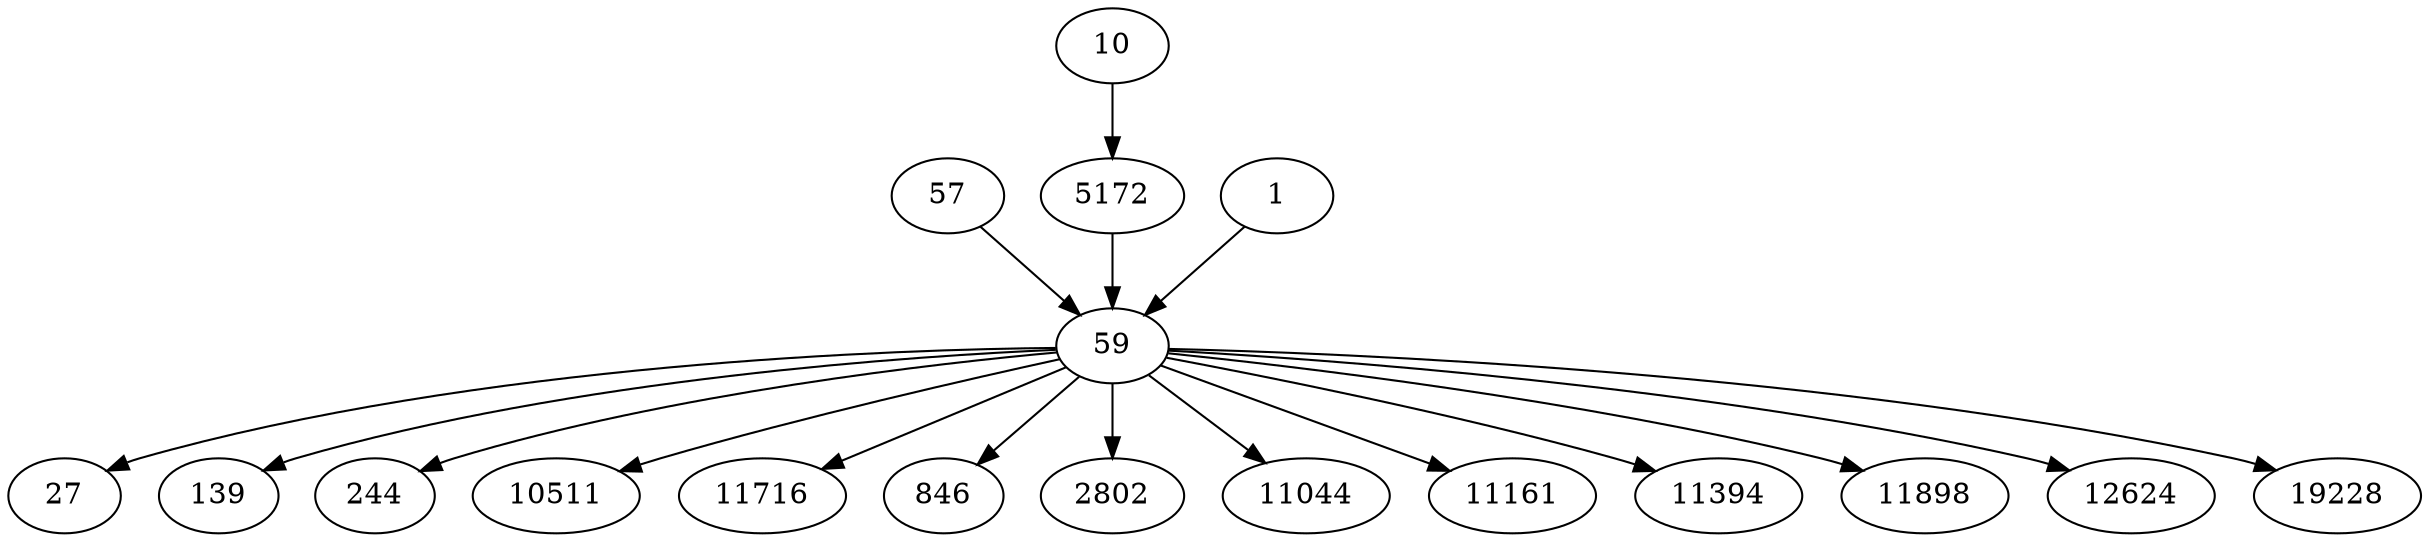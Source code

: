 strict digraph "" {
	59	[gender=f,
		generation="Comp.(RA) [1st Generation]",
		grade=undefined,
		name="Umm Habibah bint Abi Sufyan ( أم حبيبة ,رملة بنت أبي سفيان ( رضي الله عنها"];
	27	[gender=m,
		generation="Comp.(RA) [1st Generation]",
		grade=undefined,
		name="Mu'awiya ibn Abu Sufyan ( معاوية بن أبي سفيان ( رضي الله عنه"];
	59 -> 27;
	139	[gender=f,
		generation="Comp.(RA) [1st Generation]",
		grade=undefined,
		name="Habibah bint Ubayd-Allah ( حبيبة بنت أم حبيبة بنت أبي سفيان  ( رضي الله عنها"];
	59 -> 139;
	244	[gender=f,
		generation="Comp.(RA) [1st Generation]",
		grade=undefined,
		name="Zaynab bint Abi Salamah ( زينب بنت أبي سلمة  ( رضي الله عنها"];
	59 -> 244;
	10511	[gender=m,
		generation="Follower(Tabi') [3rd Generation]",
		grade="no doubt",
		name="'Urwa ibn al-Zubayr عروة بن الزبير"];
	59 -> 10511;
	11716	[gender=m,
		generation="Follower(Tabi') [3rd Generation]",
		grade=thiqah,
		name="'Unbasa bin Sa'id bin al-Aas عنبسة بن سعيد بن العاص بن سعيد"];
	59 -> 11716;
	846	[gender=m,
		generation="Comp.(RA) [1st Generation]",
		grade=undefined,
		name="'Unbasa bin Abi Sufyan ( عنبسة بن أبي سفيان بن حرب بن أمية ( رضي الله عنه"];
	59 -> 846;
	2802	[gender=f,
		generation="Comp.(RA) [1st Generation]",
		grade=undefined,
		name="Safiyya bint Shayba bin 'Uthman ( صفية بنت شيبة بن عثمان العبدرية ( رضي الله عنها"];
	59 -> 2802;
	11044	[gender=m,
		generation="Follower(Tabi') [3rd Generation]",
		grade=sadooq,
		name="Shar bin Hushab al-Asha'ri شهر بن حوشب الأشعري"];
	59 -> 11044;
	11161	[gender=m,
		generation="Follower(Tabi') [3rd Generation]",
		grade=thiqah,
		name="Dhakwan Abu Salah al-Saman al-Ziyat ذكوان أبو صالح السمان الزيات"];
	59 -> 11161;
	11394	[gender=m,
		generation="Follower(Tabi') [4th generation]",
		grade=thiqah,
		name="al-Musayb bin Rafa'i al-Asadi المسيب بن رافع الأسدي الكاهلي أبو العلاء"];
	59 -> 11394;
	11898	[gender=m,
		generation="Follower(Tabi') [3rd Generation]",
		grade=thiqah,
		name="'Umar bin al-Hakam bin Rafa'i عمر بن الحكم بن رافع بن سنان"];
	59 -> 11898;
	12624	[gender=m,
		generation="Follower(Tabi') [3rd Generation]",
		grade=maqbool,
		name="Abu Sufyan bin Sa'id أبو سفيان بن سعيد"];
	59 -> 12624;
	19228	[gender=m,
		generation="Follower(Tabi') [3rd Generation]",
		grade=maqbool,
		name="Abu al-Jrah Mwla Am أبو الجراح مولى أم"];
	59 -> 19228;
	57	[gender=f,
		generation="Comp.(RA) [1st Generation]",
		grade=undefined,
		name="Zaynab bint Jahsh ( زينب بنت جحش الأسدية أم المؤمنين ( رضي الله عنها"];
	57 -> 59;
	5172	[gender=m,
		generation="Comp.(RA) [1st Generation]",
		grade=undefined,
		name="'Arbad bin Sariyya al-Salmi ( عرباض بن سارية السلمي ( رضي الله عنه"];
	5172 -> 59;
	1	[gender=m,
		generation="Rasool Allah",
		grade=undefined,
		name="Prophet Muhammad(saw) ( محمّد صلّی اللہ علیہ وآلہ وسلّم ( رضي الله عنه"];
	1 -> 59;
	10	[gender=m,
		generation="Comp.(RA) [1st Generation]",
		grade=undefined,
		name="Abu 'Ubaidah ibn al-Jarrah ( أبو عبيدة بن الجراح ( رضي الله عنه"];
	10 -> 5172;
}
